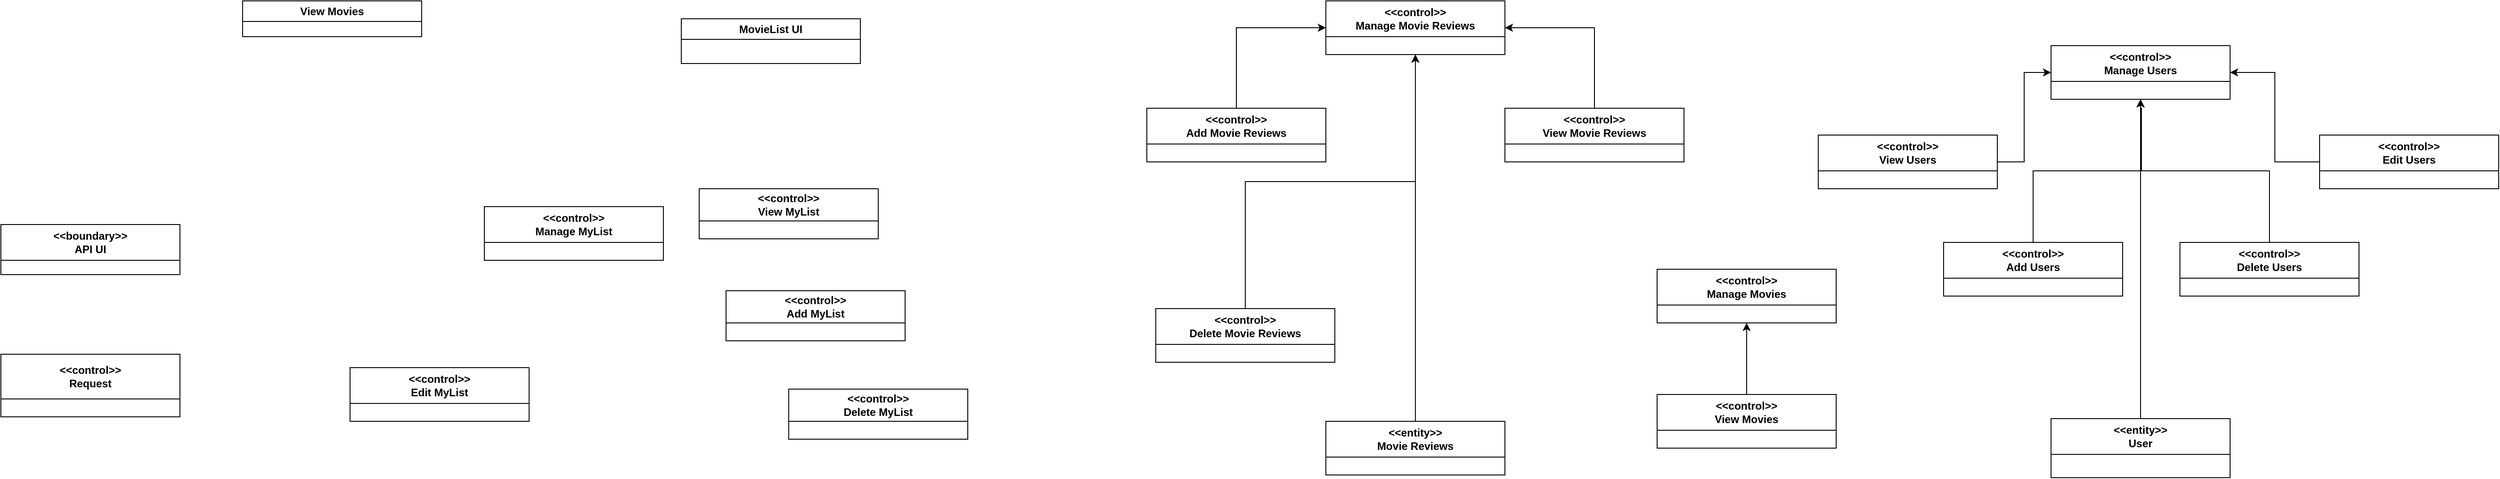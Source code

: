 <mxfile version="22.1.7" type="github">
  <diagram name="Page-1" id="ZeniHqI1XKFf16gRrM0b">
    <mxGraphModel dx="1034" dy="466" grid="1" gridSize="10" guides="1" tooltips="1" connect="1" arrows="1" fold="1" page="1" pageScale="1" pageWidth="1169" pageHeight="827" math="0" shadow="0">
      <root>
        <mxCell id="0" />
        <mxCell id="1" parent="0" />
        <mxCell id="bou8E0x_bsbhckv4ZRoX-2" value="MovieList UI" style="swimlane;whiteSpace=wrap;html=1;" parent="1" vertex="1">
          <mxGeometry x="830" y="70" width="200" height="50" as="geometry" />
        </mxCell>
        <mxCell id="bou8E0x_bsbhckv4ZRoX-3" value="&amp;lt;&amp;lt;boundary&amp;gt;&amp;gt;&lt;br&gt;API UI" style="swimlane;whiteSpace=wrap;html=1;startSize=40;" parent="1" vertex="1">
          <mxGeometry x="70" y="300" width="200" height="56" as="geometry" />
        </mxCell>
        <mxCell id="bou8E0x_bsbhckv4ZRoX-10" value="View Movies" style="swimlane;whiteSpace=wrap;html=1;" parent="1" vertex="1">
          <mxGeometry x="340" y="50" width="200" height="40" as="geometry" />
        </mxCell>
        <mxCell id="bou8E0x_bsbhckv4ZRoX-11" value="&amp;lt;&amp;lt;control&amp;gt;&amp;gt;&lt;br&gt;Manage MyList" style="swimlane;whiteSpace=wrap;html=1;startSize=40;" parent="1" vertex="1">
          <mxGeometry x="610" y="280" width="200" height="60" as="geometry" />
        </mxCell>
        <mxCell id="bou8E0x_bsbhckv4ZRoX-12" value="&amp;lt;&amp;lt;control&amp;gt;&amp;gt;&lt;br&gt;Add MyList" style="swimlane;whiteSpace=wrap;html=1;startSize=36;" parent="1" vertex="1">
          <mxGeometry x="880" y="374" width="200" height="56" as="geometry" />
        </mxCell>
        <mxCell id="bou8E0x_bsbhckv4ZRoX-14" value="&amp;lt;&amp;lt;control&amp;gt;&amp;gt;&lt;br&gt;Edit MyList" style="swimlane;whiteSpace=wrap;html=1;startSize=40;" parent="1" vertex="1">
          <mxGeometry x="460" y="460" width="200" height="60" as="geometry" />
        </mxCell>
        <mxCell id="bou8E0x_bsbhckv4ZRoX-28" value="" style="group" parent="1" vertex="1" connectable="0">
          <mxGeometry x="2100" y="100" width="760" height="483" as="geometry" />
        </mxCell>
        <mxCell id="bou8E0x_bsbhckv4ZRoX-8" value="&amp;lt;&amp;lt;control&amp;gt;&amp;gt;&lt;br&gt;Edit Users" style="swimlane;whiteSpace=wrap;html=1;startSize=40;" parent="bou8E0x_bsbhckv4ZRoX-28" vertex="1">
          <mxGeometry x="560" y="100" width="200" height="60" as="geometry" />
        </mxCell>
        <mxCell id="bou8E0x_bsbhckv4ZRoX-9" value="&amp;lt;&amp;lt;control&amp;gt;&amp;gt;&lt;br&gt;View Users" style="swimlane;whiteSpace=wrap;html=1;startSize=40;" parent="bou8E0x_bsbhckv4ZRoX-28" vertex="1">
          <mxGeometry y="100" width="200" height="60" as="geometry" />
        </mxCell>
        <mxCell id="bou8E0x_bsbhckv4ZRoX-27" value="" style="group" parent="bou8E0x_bsbhckv4ZRoX-28" vertex="1" connectable="0">
          <mxGeometry x="140" width="464" height="483" as="geometry" />
        </mxCell>
        <mxCell id="bou8E0x_bsbhckv4ZRoX-4" value="&amp;lt;&amp;lt;entity&amp;gt;&amp;gt;&lt;br&gt;User" style="swimlane;whiteSpace=wrap;html=1;startSize=40;" parent="bou8E0x_bsbhckv4ZRoX-27" vertex="1">
          <mxGeometry x="120" y="417" width="200" height="66" as="geometry" />
        </mxCell>
        <mxCell id="bou8E0x_bsbhckv4ZRoX-5" value="&amp;lt;&amp;lt;control&amp;gt;&amp;gt;&lt;br&gt;Manage Users" style="swimlane;whiteSpace=wrap;html=1;startSize=40;" parent="bou8E0x_bsbhckv4ZRoX-27" vertex="1">
          <mxGeometry x="120" width="200" height="60" as="geometry" />
        </mxCell>
        <mxCell id="bou8E0x_bsbhckv4ZRoX-26" style="edgeStyle=orthogonalEdgeStyle;rounded=0;orthogonalLoop=1;jettySize=auto;html=1;entryX=0.5;entryY=1;entryDx=0;entryDy=0;" parent="bou8E0x_bsbhckv4ZRoX-27" source="bou8E0x_bsbhckv4ZRoX-4" target="bou8E0x_bsbhckv4ZRoX-5" edge="1">
          <mxGeometry relative="1" as="geometry" />
        </mxCell>
        <mxCell id="bou8E0x_bsbhckv4ZRoX-22" style="edgeStyle=orthogonalEdgeStyle;rounded=0;orthogonalLoop=1;jettySize=auto;html=1;entryX=0.5;entryY=1;entryDx=0;entryDy=0;" parent="bou8E0x_bsbhckv4ZRoX-27" source="bou8E0x_bsbhckv4ZRoX-6" target="bou8E0x_bsbhckv4ZRoX-5" edge="1">
          <mxGeometry relative="1" as="geometry" />
        </mxCell>
        <mxCell id="bou8E0x_bsbhckv4ZRoX-6" value="&amp;lt;&amp;lt;control&amp;gt;&amp;gt;&lt;br&gt;Add Users" style="swimlane;whiteSpace=wrap;html=1;startSize=40;" parent="bou8E0x_bsbhckv4ZRoX-27" vertex="1">
          <mxGeometry y="220" width="200" height="60" as="geometry" />
        </mxCell>
        <mxCell id="bou8E0x_bsbhckv4ZRoX-24" style="edgeStyle=orthogonalEdgeStyle;rounded=0;orthogonalLoop=1;jettySize=auto;html=1;" parent="bou8E0x_bsbhckv4ZRoX-27" source="bou8E0x_bsbhckv4ZRoX-7" edge="1">
          <mxGeometry relative="1" as="geometry">
            <mxPoint x="220" y="60" as="targetPoint" />
            <Array as="points">
              <mxPoint x="364" y="140" />
              <mxPoint x="221" y="140" />
              <mxPoint x="221" y="70" />
              <mxPoint x="220" y="70" />
            </Array>
          </mxGeometry>
        </mxCell>
        <mxCell id="bou8E0x_bsbhckv4ZRoX-7" value="&amp;lt;&amp;lt;control&amp;gt;&amp;gt;&lt;br&gt;Delete Users" style="swimlane;whiteSpace=wrap;html=1;startSize=40;" parent="bou8E0x_bsbhckv4ZRoX-27" vertex="1">
          <mxGeometry x="264" y="220" width="200" height="60" as="geometry" />
        </mxCell>
        <mxCell id="bou8E0x_bsbhckv4ZRoX-25" style="edgeStyle=orthogonalEdgeStyle;rounded=0;orthogonalLoop=1;jettySize=auto;html=1;entryX=1;entryY=0.5;entryDx=0;entryDy=0;" parent="bou8E0x_bsbhckv4ZRoX-28" source="bou8E0x_bsbhckv4ZRoX-8" target="bou8E0x_bsbhckv4ZRoX-5" edge="1">
          <mxGeometry relative="1" as="geometry" />
        </mxCell>
        <mxCell id="bou8E0x_bsbhckv4ZRoX-21" style="edgeStyle=orthogonalEdgeStyle;rounded=0;orthogonalLoop=1;jettySize=auto;html=1;entryX=0;entryY=0.5;entryDx=0;entryDy=0;" parent="bou8E0x_bsbhckv4ZRoX-28" source="bou8E0x_bsbhckv4ZRoX-9" target="bou8E0x_bsbhckv4ZRoX-5" edge="1">
          <mxGeometry relative="1" as="geometry" />
        </mxCell>
        <mxCell id="bou8E0x_bsbhckv4ZRoX-39" value="" style="group" parent="1" vertex="1" connectable="0">
          <mxGeometry x="1350" y="50" width="600" height="530" as="geometry" />
        </mxCell>
        <mxCell id="bou8E0x_bsbhckv4ZRoX-17" value="&amp;lt;&amp;lt;control&amp;gt;&amp;gt;&lt;br&gt;Manage Movie Reviews" style="swimlane;whiteSpace=wrap;html=1;startSize=40;" parent="bou8E0x_bsbhckv4ZRoX-39" vertex="1">
          <mxGeometry x="200" width="200" height="60" as="geometry" />
        </mxCell>
        <mxCell id="bou8E0x_bsbhckv4ZRoX-35" style="edgeStyle=orthogonalEdgeStyle;rounded=0;orthogonalLoop=1;jettySize=auto;html=1;entryX=0.5;entryY=1;entryDx=0;entryDy=0;" parent="bou8E0x_bsbhckv4ZRoX-39" source="bou8E0x_bsbhckv4ZRoX-30" target="bou8E0x_bsbhckv4ZRoX-17" edge="1">
          <mxGeometry relative="1" as="geometry" />
        </mxCell>
        <mxCell id="bou8E0x_bsbhckv4ZRoX-30" value="&amp;lt;&amp;lt;control&amp;gt;&amp;gt;&lt;br&gt;Delete Movie Reviews" style="swimlane;whiteSpace=wrap;html=1;startSize=40;" parent="bou8E0x_bsbhckv4ZRoX-39" vertex="1">
          <mxGeometry x="10" y="344" width="200" height="60" as="geometry" />
        </mxCell>
        <mxCell id="bou8E0x_bsbhckv4ZRoX-34" style="edgeStyle=orthogonalEdgeStyle;rounded=0;orthogonalLoop=1;jettySize=auto;html=1;entryX=1;entryY=0.5;entryDx=0;entryDy=0;" parent="bou8E0x_bsbhckv4ZRoX-39" source="bou8E0x_bsbhckv4ZRoX-31" target="bou8E0x_bsbhckv4ZRoX-17" edge="1">
          <mxGeometry relative="1" as="geometry" />
        </mxCell>
        <mxCell id="bou8E0x_bsbhckv4ZRoX-31" value="&amp;lt;&amp;lt;control&amp;gt;&amp;gt;&lt;br&gt;View Movie Reviews" style="swimlane;whiteSpace=wrap;html=1;startSize=40;" parent="bou8E0x_bsbhckv4ZRoX-39" vertex="1">
          <mxGeometry x="400" y="120" width="200" height="60" as="geometry" />
        </mxCell>
        <mxCell id="bou8E0x_bsbhckv4ZRoX-33" style="edgeStyle=orthogonalEdgeStyle;rounded=0;orthogonalLoop=1;jettySize=auto;html=1;entryX=0;entryY=0.5;entryDx=0;entryDy=0;" parent="bou8E0x_bsbhckv4ZRoX-39" source="bou8E0x_bsbhckv4ZRoX-32" target="bou8E0x_bsbhckv4ZRoX-17" edge="1">
          <mxGeometry relative="1" as="geometry" />
        </mxCell>
        <mxCell id="bou8E0x_bsbhckv4ZRoX-32" value="&amp;lt;&amp;lt;control&amp;gt;&amp;gt;&lt;br&gt;Add Movie Reviews" style="swimlane;whiteSpace=wrap;html=1;startSize=40;" parent="bou8E0x_bsbhckv4ZRoX-39" vertex="1">
          <mxGeometry y="120" width="200" height="60" as="geometry" />
        </mxCell>
        <mxCell id="bou8E0x_bsbhckv4ZRoX-38" style="edgeStyle=orthogonalEdgeStyle;rounded=0;orthogonalLoop=1;jettySize=auto;html=1;entryX=0.5;entryY=1;entryDx=0;entryDy=0;" parent="bou8E0x_bsbhckv4ZRoX-39" source="bou8E0x_bsbhckv4ZRoX-36" target="bou8E0x_bsbhckv4ZRoX-17" edge="1">
          <mxGeometry relative="1" as="geometry" />
        </mxCell>
        <mxCell id="bou8E0x_bsbhckv4ZRoX-36" value="&amp;lt;&amp;lt;entity&amp;gt;&amp;gt;&lt;br&gt;Movie Reviews" style="swimlane;whiteSpace=wrap;html=1;startSize=40;" parent="bou8E0x_bsbhckv4ZRoX-39" vertex="1">
          <mxGeometry x="200" y="470" width="200" height="60" as="geometry" />
        </mxCell>
        <mxCell id="bou8E0x_bsbhckv4ZRoX-40" value="&amp;lt;&amp;lt;control&amp;gt;&amp;gt;&lt;br&gt;Request" style="swimlane;whiteSpace=wrap;html=1;startSize=50;" parent="1" vertex="1">
          <mxGeometry x="70" y="445" width="200" height="70" as="geometry" />
        </mxCell>
        <mxCell id="5YAnPsfXHZ9A6MLN7WG7-4" value="" style="group" vertex="1" connectable="0" parent="1">
          <mxGeometry x="1920" y="350" width="200" height="200" as="geometry" />
        </mxCell>
        <mxCell id="bou8E0x_bsbhckv4ZRoX-1" value="&amp;lt;&amp;lt;control&amp;gt;&amp;gt;&lt;br&gt;Manage Movies" style="swimlane;whiteSpace=wrap;html=1;startSize=40;" parent="5YAnPsfXHZ9A6MLN7WG7-4" vertex="1">
          <mxGeometry width="200" height="60" as="geometry" />
        </mxCell>
        <mxCell id="5YAnPsfXHZ9A6MLN7WG7-3" style="edgeStyle=orthogonalEdgeStyle;rounded=0;orthogonalLoop=1;jettySize=auto;html=1;entryX=0.5;entryY=1;entryDx=0;entryDy=0;" edge="1" parent="5YAnPsfXHZ9A6MLN7WG7-4" source="5YAnPsfXHZ9A6MLN7WG7-1" target="bou8E0x_bsbhckv4ZRoX-1">
          <mxGeometry relative="1" as="geometry" />
        </mxCell>
        <mxCell id="5YAnPsfXHZ9A6MLN7WG7-1" value="&amp;lt;&amp;lt;control&amp;gt;&amp;gt;&lt;br&gt;View Movies" style="swimlane;whiteSpace=wrap;html=1;startSize=40;" vertex="1" parent="5YAnPsfXHZ9A6MLN7WG7-4">
          <mxGeometry y="140" width="200" height="60" as="geometry" />
        </mxCell>
        <mxCell id="5YAnPsfXHZ9A6MLN7WG7-5" value="&amp;lt;&amp;lt;control&amp;gt;&amp;gt;&lt;br&gt;Delete MyList" style="swimlane;whiteSpace=wrap;html=1;startSize=36;" vertex="1" parent="1">
          <mxGeometry x="950" y="484" width="200" height="56" as="geometry" />
        </mxCell>
        <mxCell id="5YAnPsfXHZ9A6MLN7WG7-6" value="&amp;lt;&amp;lt;control&amp;gt;&amp;gt;&lt;br&gt;View MyList" style="swimlane;whiteSpace=wrap;html=1;startSize=36;" vertex="1" parent="1">
          <mxGeometry x="850" y="260" width="200" height="56" as="geometry" />
        </mxCell>
      </root>
    </mxGraphModel>
  </diagram>
</mxfile>
